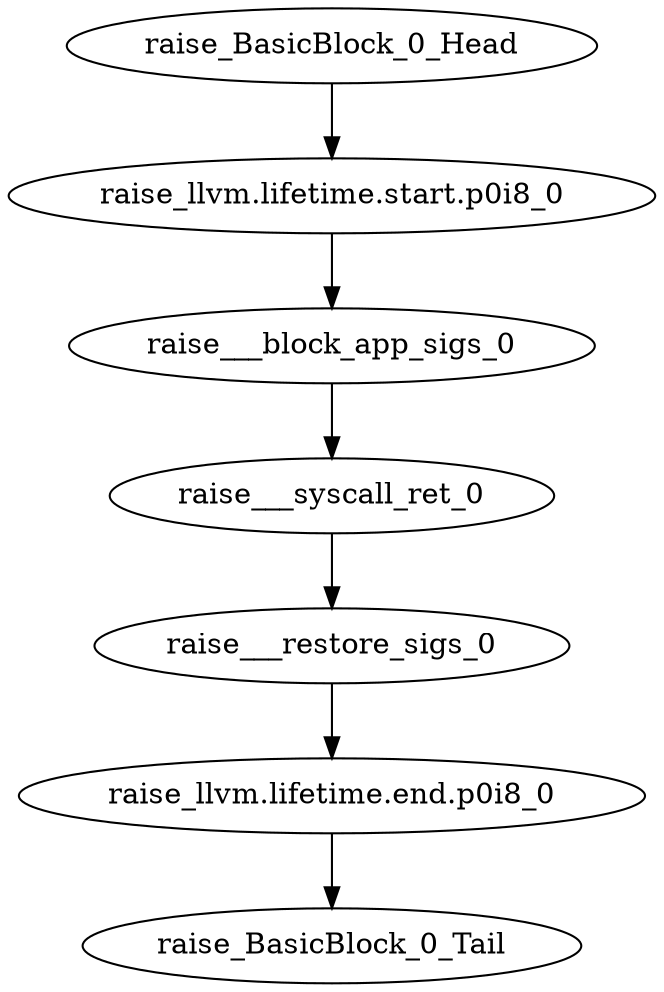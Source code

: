 digraph G {
    "raise___syscall_ret_0" -> "raise___restore_sigs_0"
    "raise_BasicBlock_0_Head" -> "raise_llvm.lifetime.start.p0i8_0"
    "raise_llvm.lifetime.start.p0i8_0" -> "raise___block_app_sigs_0"
    "raise_llvm.lifetime.end.p0i8_0" -> "raise_BasicBlock_0_Tail"
    "raise___block_app_sigs_0" -> "raise___syscall_ret_0"
    "raise___restore_sigs_0" -> "raise_llvm.lifetime.end.p0i8_0"
}
